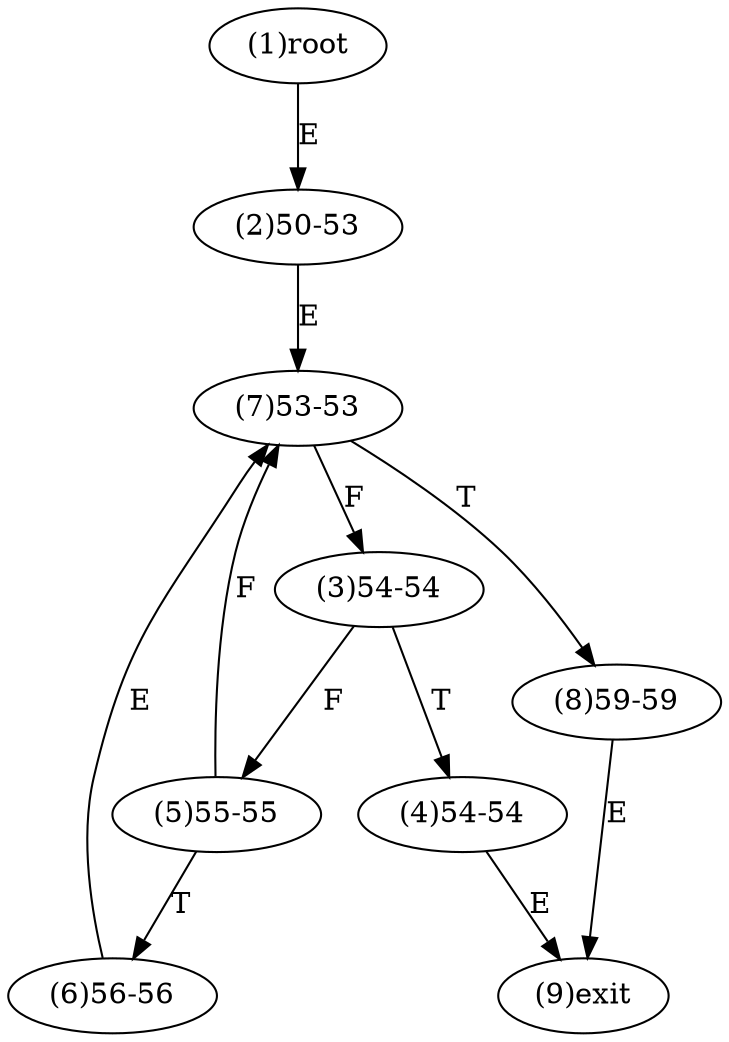 digraph "" { 
1[ label="(1)root"];
2[ label="(2)50-53"];
3[ label="(3)54-54"];
4[ label="(4)54-54"];
5[ label="(5)55-55"];
6[ label="(6)56-56"];
7[ label="(7)53-53"];
8[ label="(8)59-59"];
9[ label="(9)exit"];
1->2[ label="E"];
2->7[ label="E"];
3->5[ label="F"];
3->4[ label="T"];
4->9[ label="E"];
5->7[ label="F"];
5->6[ label="T"];
6->7[ label="E"];
7->3[ label="F"];
7->8[ label="T"];
8->9[ label="E"];
}